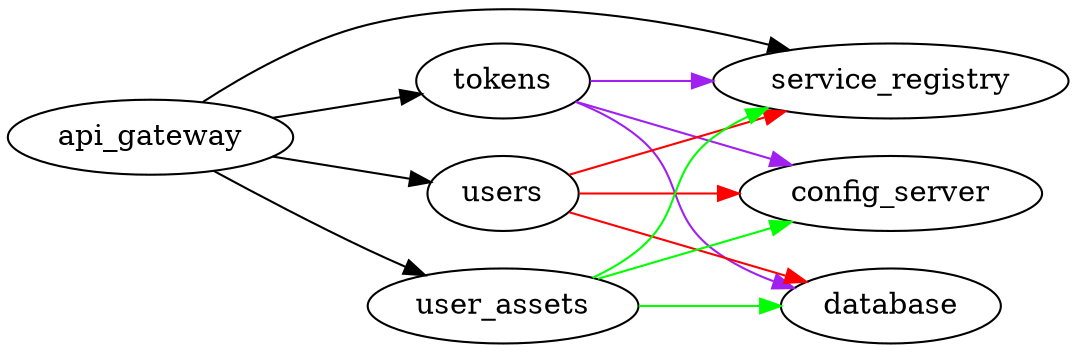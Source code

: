 
digraph architecture {
  rankdir=LR;

  subgraph edge_services {
      api_gateway -> {
        tokens
        users
        user_assets
        service_registry
      }
  }

  subgraph public_services {
      tokens -> {
        database
        config_server
        service_registry
      } [color=purple]

      users -> {
        database,
        config_server,
        service_registry
      } [color=red]

      user_assets -> {
        database,
        config_server,
        service_registry
      }  [color=green]
  }
}